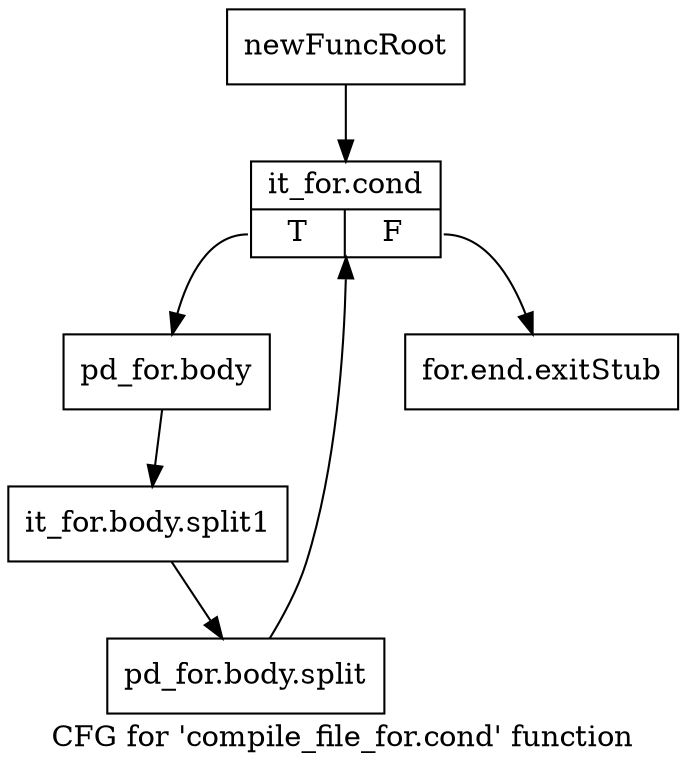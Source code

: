 digraph "CFG for 'compile_file_for.cond' function" {
	label="CFG for 'compile_file_for.cond' function";

	Node0xc486e00 [shape=record,label="{newFuncRoot}"];
	Node0xc486e00 -> Node0xc486ea0;
	Node0xc486e50 [shape=record,label="{for.end.exitStub}"];
	Node0xc486ea0 [shape=record,label="{it_for.cond|{<s0>T|<s1>F}}"];
	Node0xc486ea0:s0 -> Node0xc486ef0;
	Node0xc486ea0:s1 -> Node0xc486e50;
	Node0xc486ef0 [shape=record,label="{pd_for.body}"];
	Node0xc486ef0 -> Node0xfd4e500;
	Node0xfd4e500 [shape=record,label="{it_for.body.split1}"];
	Node0xfd4e500 -> Node0xfbd24b0;
	Node0xfbd24b0 [shape=record,label="{pd_for.body.split}"];
	Node0xfbd24b0 -> Node0xc486ea0;
}
